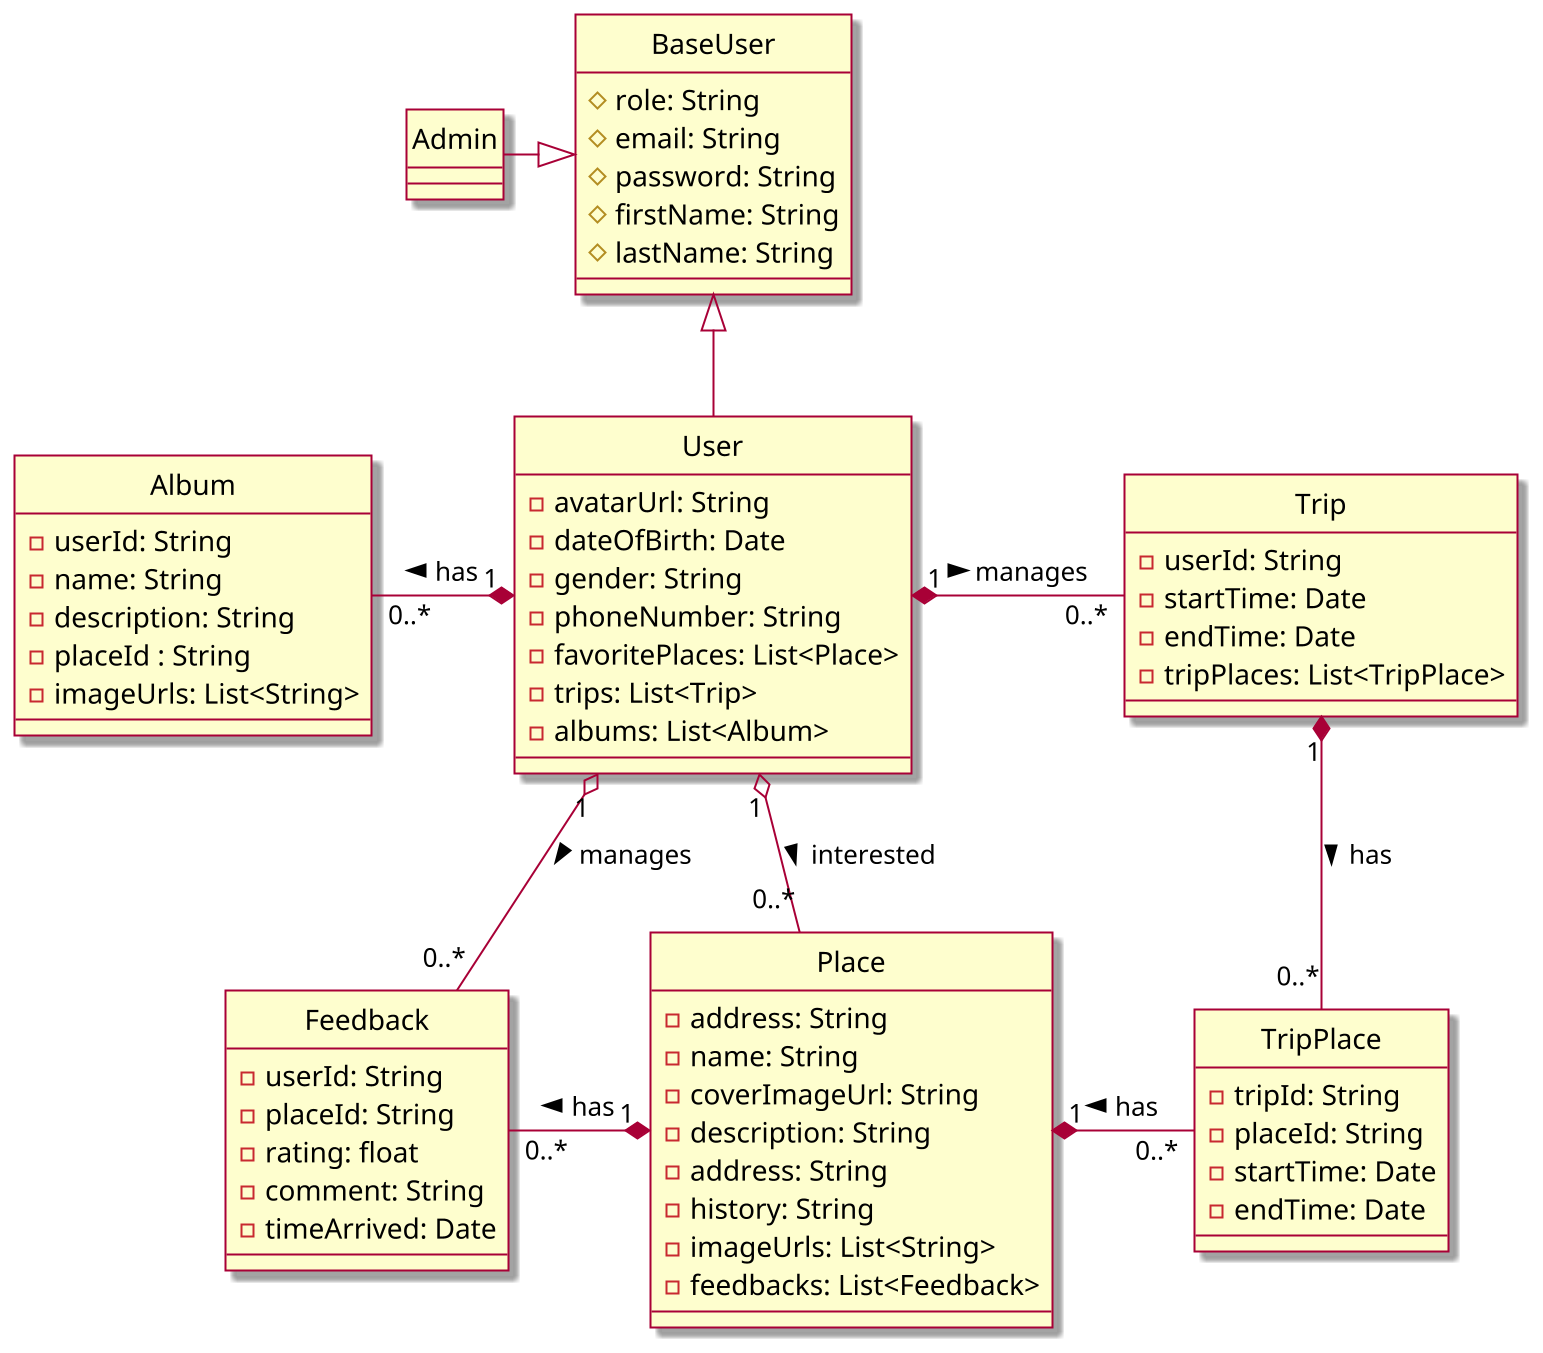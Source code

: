 @startuml ClassDiagram

skin rose
scale 2
hide circle

class BaseUser {
    # role: String
    # email: String
    # password: String
    # firstName: String
    # lastName: String
}

class Admin {

}

class Place {
    - address: String
    - name: String
    - coverImageUrl: String
    - description: String
    - address: String
    - history: String
    - imageUrls: List<String>
    - feedbacks: List<Feedback>
}

class User {
    - avatarUrl: String
    - dateOfBirth: Date
    - gender: String
    - phoneNumber: String
    - favoritePlaces: List<Place>
    - trips: List<Trip>
    - albums: List<Album>
}

class Feedback {
    - userId: String
    - placeId: String
    - rating: float
    - comment: String
    - timeArrived: Date
}

class Trip {
    - userId: String
    - startTime: Date
    - endTime: Date
    - tripPlaces: List<TripPlace>
}

class TripPlace {
    - tripId: String
    - placeId: String
    - startTime: Date
    - endTime: Date
}

class Album {
    - userId: String
    - name: String
    - description: String
    - placeId : String
    - imageUrls: List<String>
}

BaseUser <|-left- Admin
BaseUser <|-down- User
Place "1" *-left- "0..*" Feedback : has >
User "1" o-- "0..*" Feedback : manages >
User "1" o-down- "0..*" Place : interested >
User "1"*-right- "0..*" Trip : manages >
Place "1" *-right- "0..*" TripPlace : has <
Trip "1" *-down- "0..*" TripPlace : has >
User "1" *-left- "0..*" Album : has >

@enduml